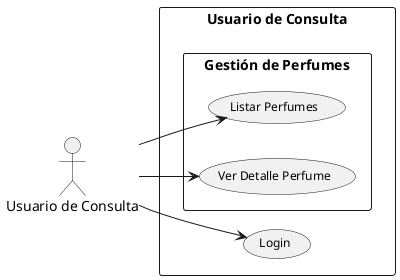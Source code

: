 @startuml Casos de uso Usuario de Consulta - Gestion de perfumes
left to right direction
skinparam packageStyle rectangle
skinparam usecaseFontSize 12

actor "Usuario de Consulta" as User

package "Usuario de Consulta" {

  usecase "Login" as UserLogin

  package "Gestión de Perfumes" {
    usecase "Listar Perfumes"     as UC_ListPerfumes_User
    usecase "Ver Detalle Perfume" as UC_ViewPerfume_User
  }
}

User --> UserLogin
User --> UC_ListPerfumes_User
User --> UC_ViewPerfume_User
@enduml
